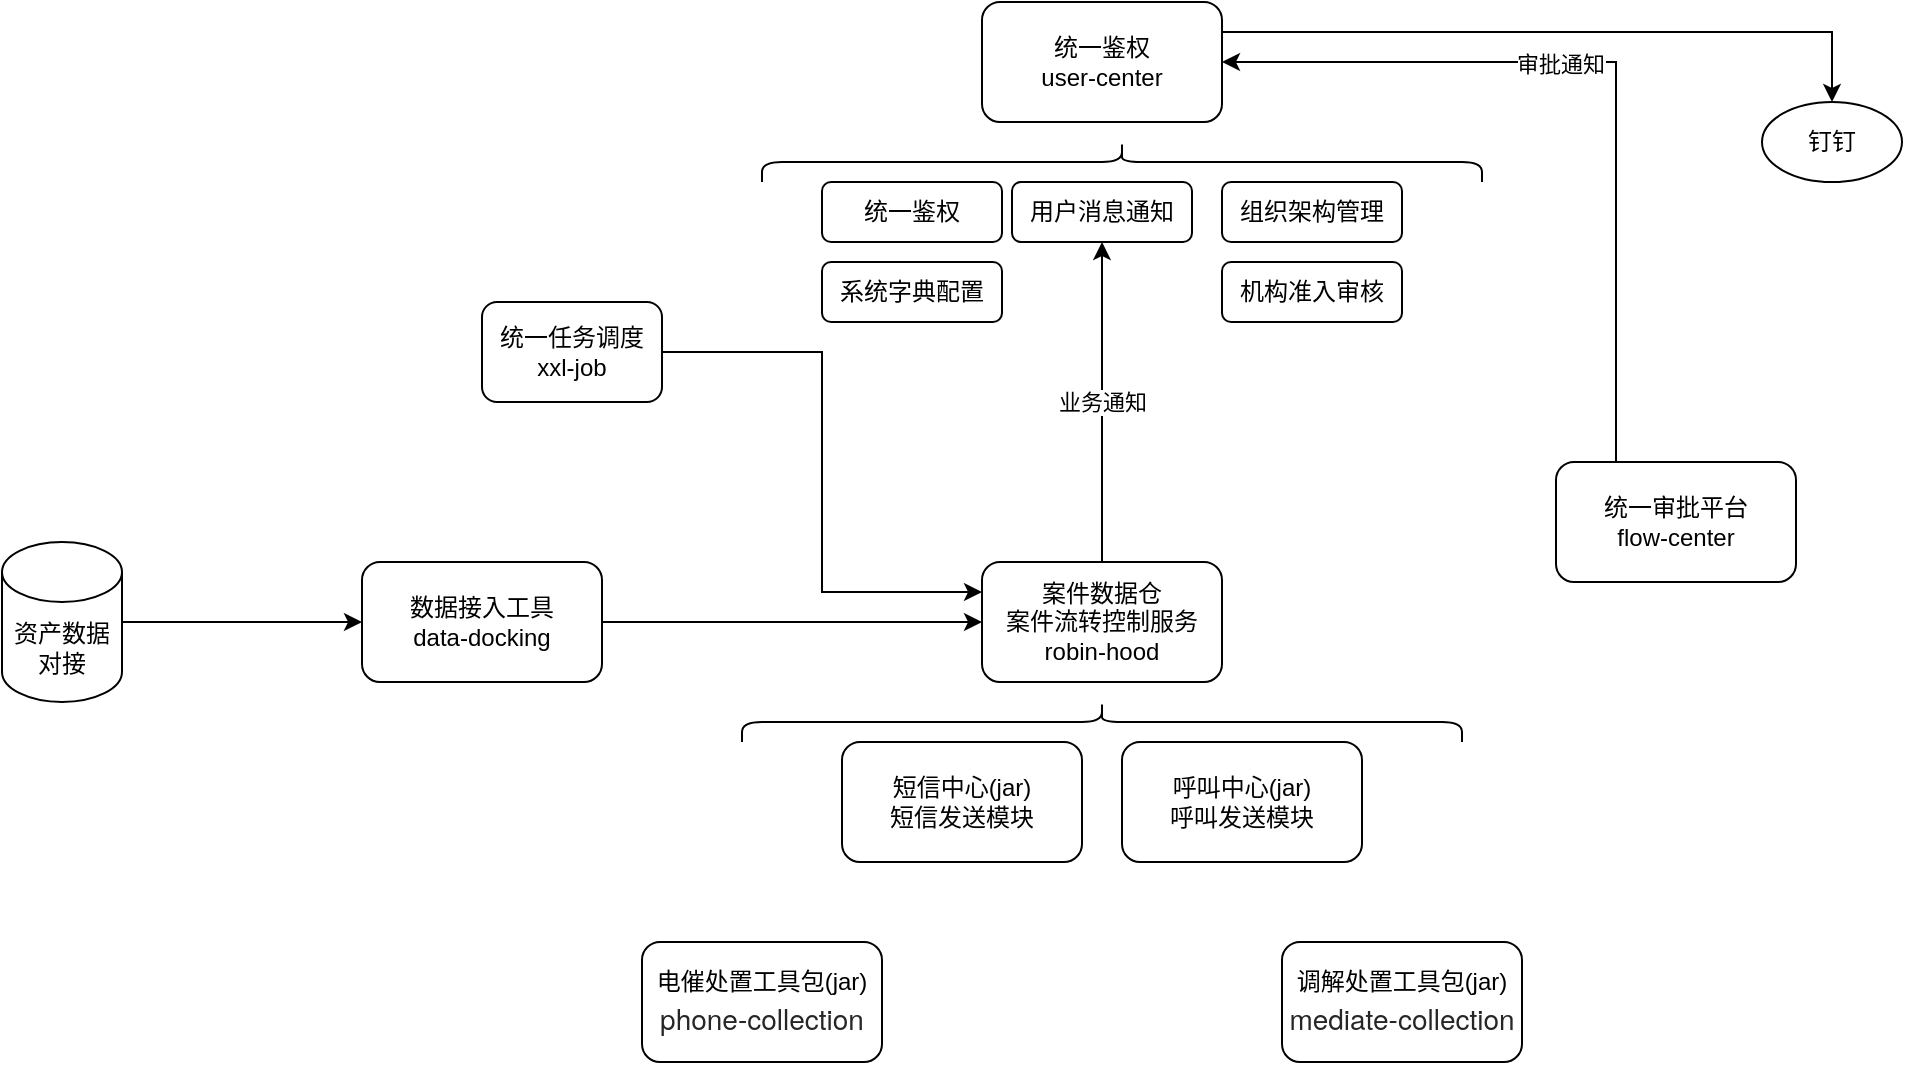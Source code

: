 <mxfile version="17.4.1" type="github">
  <diagram id="6Wr7HWto9CDt8bVIGJbJ" name="Page-1">
    <mxGraphModel dx="897" dy="589" grid="1" gridSize="10" guides="1" tooltips="1" connect="1" arrows="1" fold="1" page="1" pageScale="1" pageWidth="827" pageHeight="1169" math="0" shadow="0">
      <root>
        <mxCell id="0" />
        <mxCell id="1" parent="0" />
        <mxCell id="A0T9e2R4MkHRRVcpy_gM-36" style="edgeStyle=orthogonalEdgeStyle;rounded=0;orthogonalLoop=1;jettySize=auto;html=1;exitX=1;exitY=0.25;exitDx=0;exitDy=0;entryX=0.5;entryY=0;entryDx=0;entryDy=0;" edge="1" parent="1" source="A0T9e2R4MkHRRVcpy_gM-1" target="A0T9e2R4MkHRRVcpy_gM-16">
          <mxGeometry relative="1" as="geometry" />
        </mxCell>
        <mxCell id="A0T9e2R4MkHRRVcpy_gM-1" value="统一鉴权&lt;br&gt;user-center" style="rounded=1;whiteSpace=wrap;html=1;" vertex="1" parent="1">
          <mxGeometry x="540" y="10" width="120" height="60" as="geometry" />
        </mxCell>
        <mxCell id="A0T9e2R4MkHRRVcpy_gM-8" style="edgeStyle=orthogonalEdgeStyle;rounded=0;orthogonalLoop=1;jettySize=auto;html=1;" edge="1" parent="1" source="A0T9e2R4MkHRRVcpy_gM-2" target="A0T9e2R4MkHRRVcpy_gM-5">
          <mxGeometry relative="1" as="geometry" />
        </mxCell>
        <mxCell id="A0T9e2R4MkHRRVcpy_gM-2" value="数据接入工具&lt;br&gt;data-docking" style="rounded=1;whiteSpace=wrap;html=1;" vertex="1" parent="1">
          <mxGeometry x="230" y="290" width="120" height="60" as="geometry" />
        </mxCell>
        <mxCell id="A0T9e2R4MkHRRVcpy_gM-4" style="edgeStyle=orthogonalEdgeStyle;rounded=0;orthogonalLoop=1;jettySize=auto;html=1;entryX=0;entryY=0.5;entryDx=0;entryDy=0;" edge="1" parent="1" source="A0T9e2R4MkHRRVcpy_gM-3" target="A0T9e2R4MkHRRVcpy_gM-2">
          <mxGeometry relative="1" as="geometry" />
        </mxCell>
        <mxCell id="A0T9e2R4MkHRRVcpy_gM-3" value="资产数据对接" style="shape=cylinder3;whiteSpace=wrap;html=1;boundedLbl=1;backgroundOutline=1;size=15;" vertex="1" parent="1">
          <mxGeometry x="50" y="280" width="60" height="80" as="geometry" />
        </mxCell>
        <mxCell id="A0T9e2R4MkHRRVcpy_gM-38" value="业务通知" style="edgeStyle=orthogonalEdgeStyle;rounded=0;orthogonalLoop=1;jettySize=auto;html=1;entryX=0.5;entryY=1;entryDx=0;entryDy=0;" edge="1" parent="1" source="A0T9e2R4MkHRRVcpy_gM-5" target="A0T9e2R4MkHRRVcpy_gM-35">
          <mxGeometry relative="1" as="geometry" />
        </mxCell>
        <mxCell id="A0T9e2R4MkHRRVcpy_gM-5" value="案件数据仓&lt;br&gt;案件流转控制服务&lt;br&gt;robin-hood" style="rounded=1;whiteSpace=wrap;html=1;" vertex="1" parent="1">
          <mxGeometry x="540" y="290" width="120" height="60" as="geometry" />
        </mxCell>
        <mxCell id="A0T9e2R4MkHRRVcpy_gM-6" value="电催处置工具包(jar)&lt;br&gt;&lt;p class=&quot;p1&quot; style=&quot;margin: 0px ; font-stretch: normal ; font-size: 14px ; line-height: normal ; font-family: &amp;#34;helvetica neue&amp;#34; ; color: rgba(0 , 0 , 0 , 0.85)&quot;&gt;phone-collection&lt;/p&gt;" style="rounded=1;whiteSpace=wrap;html=1;" vertex="1" parent="1">
          <mxGeometry x="370" y="480" width="120" height="60" as="geometry" />
        </mxCell>
        <mxCell id="A0T9e2R4MkHRRVcpy_gM-7" value="调解处置工具包(jar)&lt;br&gt;&lt;p class=&quot;p1&quot; style=&quot;margin: 0px ; font-stretch: normal ; font-size: 14px ; line-height: normal ; font-family: &amp;#34;helvetica neue&amp;#34; ; color: rgba(0 , 0 , 0 , 0.85)&quot;&gt;&lt;span style=&quot;font-family: &amp;#34;helvetica neue&amp;#34;&quot;&gt;mediate&lt;/span&gt;-collection&lt;/p&gt;" style="rounded=1;whiteSpace=wrap;html=1;" vertex="1" parent="1">
          <mxGeometry x="690" y="480" width="120" height="60" as="geometry" />
        </mxCell>
        <mxCell id="A0T9e2R4MkHRRVcpy_gM-14" style="edgeStyle=orthogonalEdgeStyle;rounded=0;orthogonalLoop=1;jettySize=auto;html=1;exitX=0.25;exitY=0;exitDx=0;exitDy=0;entryX=1;entryY=0.5;entryDx=0;entryDy=0;" edge="1" parent="1" source="A0T9e2R4MkHRRVcpy_gM-13" target="A0T9e2R4MkHRRVcpy_gM-1">
          <mxGeometry relative="1" as="geometry" />
        </mxCell>
        <mxCell id="A0T9e2R4MkHRRVcpy_gM-15" value="审批通知" style="edgeLabel;html=1;align=center;verticalAlign=middle;resizable=0;points=[];" vertex="1" connectable="0" parent="A0T9e2R4MkHRRVcpy_gM-14">
          <mxGeometry x="0.151" y="1" relative="1" as="geometry">
            <mxPoint as="offset" />
          </mxGeometry>
        </mxCell>
        <mxCell id="A0T9e2R4MkHRRVcpy_gM-13" value="统一审批平台&lt;br&gt;flow-center" style="rounded=1;whiteSpace=wrap;html=1;" vertex="1" parent="1">
          <mxGeometry x="827" y="240" width="120" height="60" as="geometry" />
        </mxCell>
        <mxCell id="A0T9e2R4MkHRRVcpy_gM-16" value="钉钉" style="ellipse;whiteSpace=wrap;html=1;" vertex="1" parent="1">
          <mxGeometry x="930" y="60" width="70" height="40" as="geometry" />
        </mxCell>
        <mxCell id="A0T9e2R4MkHRRVcpy_gM-24" style="edgeStyle=orthogonalEdgeStyle;rounded=0;orthogonalLoop=1;jettySize=auto;html=1;entryX=0;entryY=0.25;entryDx=0;entryDy=0;" edge="1" parent="1" source="A0T9e2R4MkHRRVcpy_gM-20" target="A0T9e2R4MkHRRVcpy_gM-5">
          <mxGeometry relative="1" as="geometry" />
        </mxCell>
        <mxCell id="A0T9e2R4MkHRRVcpy_gM-20" value="统一任务调度&lt;br&gt;xxl-job" style="rounded=1;whiteSpace=wrap;html=1;" vertex="1" parent="1">
          <mxGeometry x="290" y="160" width="90" height="50" as="geometry" />
        </mxCell>
        <mxCell id="A0T9e2R4MkHRRVcpy_gM-26" value="" style="shape=curlyBracket;whiteSpace=wrap;html=1;rounded=1;flipH=1;rotation=-90;" vertex="1" parent="1">
          <mxGeometry x="590" y="190" width="20" height="360" as="geometry" />
        </mxCell>
        <mxCell id="A0T9e2R4MkHRRVcpy_gM-29" value="短信中心(jar)&lt;br&gt;短信发送模块" style="rounded=1;whiteSpace=wrap;html=1;" vertex="1" parent="1">
          <mxGeometry x="470" y="380" width="120" height="60" as="geometry" />
        </mxCell>
        <mxCell id="A0T9e2R4MkHRRVcpy_gM-30" value="呼叫中心(jar)&lt;br&gt;呼叫发送模块" style="rounded=1;whiteSpace=wrap;html=1;" vertex="1" parent="1">
          <mxGeometry x="610" y="380" width="120" height="60" as="geometry" />
        </mxCell>
        <mxCell id="A0T9e2R4MkHRRVcpy_gM-33" value="" style="shape=curlyBracket;whiteSpace=wrap;html=1;rounded=1;flipH=1;rotation=-90;" vertex="1" parent="1">
          <mxGeometry x="600" y="-90" width="20" height="360" as="geometry" />
        </mxCell>
        <mxCell id="A0T9e2R4MkHRRVcpy_gM-34" value="统一鉴权" style="rounded=1;whiteSpace=wrap;html=1;" vertex="1" parent="1">
          <mxGeometry x="460" y="100" width="90" height="30" as="geometry" />
        </mxCell>
        <mxCell id="A0T9e2R4MkHRRVcpy_gM-35" value="用户消息通知" style="rounded=1;whiteSpace=wrap;html=1;" vertex="1" parent="1">
          <mxGeometry x="555" y="100" width="90" height="30" as="geometry" />
        </mxCell>
        <mxCell id="A0T9e2R4MkHRRVcpy_gM-37" value="组织架构管理" style="rounded=1;whiteSpace=wrap;html=1;" vertex="1" parent="1">
          <mxGeometry x="660" y="100" width="90" height="30" as="geometry" />
        </mxCell>
        <mxCell id="A0T9e2R4MkHRRVcpy_gM-39" value="系统字典配置" style="rounded=1;whiteSpace=wrap;html=1;" vertex="1" parent="1">
          <mxGeometry x="460" y="140" width="90" height="30" as="geometry" />
        </mxCell>
        <mxCell id="A0T9e2R4MkHRRVcpy_gM-40" value="机构准入审核" style="rounded=1;whiteSpace=wrap;html=1;" vertex="1" parent="1">
          <mxGeometry x="660" y="140" width="90" height="30" as="geometry" />
        </mxCell>
      </root>
    </mxGraphModel>
  </diagram>
</mxfile>
